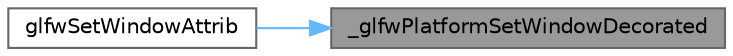 digraph "_glfwPlatformSetWindowDecorated"
{
 // LATEX_PDF_SIZE
  bgcolor="transparent";
  edge [fontname=Helvetica,fontsize=10,labelfontname=Helvetica,labelfontsize=10];
  node [fontname=Helvetica,fontsize=10,shape=box,height=0.2,width=0.4];
  rankdir="RL";
  Node1 [id="Node000001",label="_glfwPlatformSetWindowDecorated",height=0.2,width=0.4,color="gray40", fillcolor="grey60", style="filled", fontcolor="black",tooltip=" "];
  Node1 -> Node2 [id="edge1_Node000001_Node000002",dir="back",color="steelblue1",style="solid",tooltip=" "];
  Node2 [id="Node000002",label="glfwSetWindowAttrib",height=0.2,width=0.4,color="grey40", fillcolor="white", style="filled",URL="$group__window.html#gad39f43f07856efcf3d656426a9284c75",tooltip="Sets an attribute of the specified window."];
}
